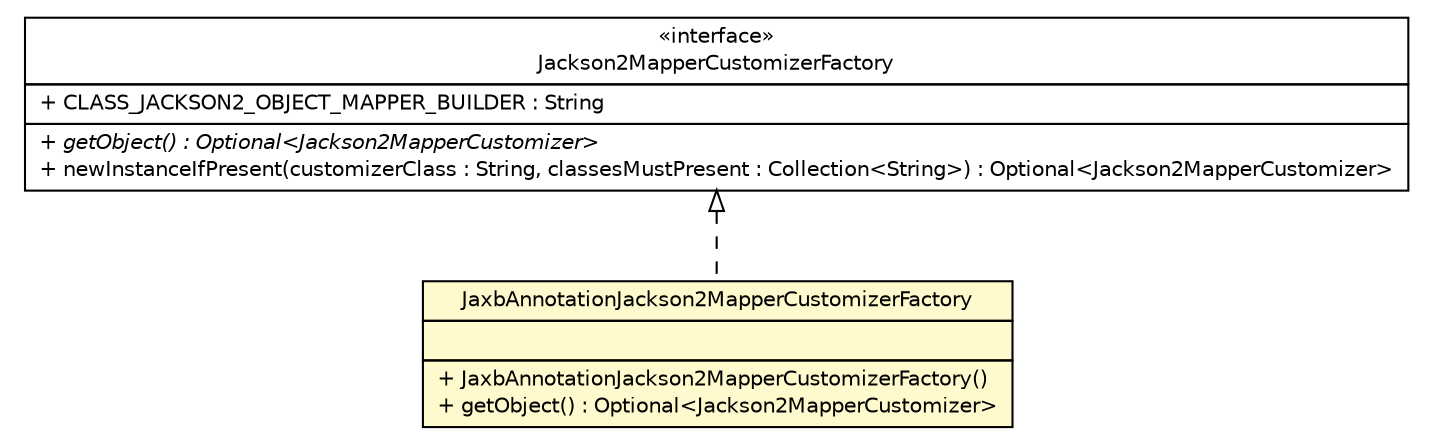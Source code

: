 #!/usr/local/bin/dot
#
# Class diagram 
# Generated by UMLGraph version R5_6-24-gf6e263 (http://www.umlgraph.org/)
#

digraph G {
	edge [fontname="Helvetica",fontsize=10,labelfontname="Helvetica",labelfontsize=10];
	node [fontname="Helvetica",fontsize=10,shape=plaintext];
	nodesep=0.25;
	ranksep=0.5;
	// top.infra.jackson2.JaxbAnnotationJackson2MapperCustomizerFactory
	c2138 [label=<<table title="top.infra.jackson2.JaxbAnnotationJackson2MapperCustomizerFactory" border="0" cellborder="1" cellspacing="0" cellpadding="2" port="p" bgcolor="lemonChiffon" href="./JaxbAnnotationJackson2MapperCustomizerFactory.html">
		<tr><td><table border="0" cellspacing="0" cellpadding="1">
<tr><td align="center" balign="center"> JaxbAnnotationJackson2MapperCustomizerFactory </td></tr>
		</table></td></tr>
		<tr><td><table border="0" cellspacing="0" cellpadding="1">
<tr><td align="left" balign="left">  </td></tr>
		</table></td></tr>
		<tr><td><table border="0" cellspacing="0" cellpadding="1">
<tr><td align="left" balign="left"> + JaxbAnnotationJackson2MapperCustomizerFactory() </td></tr>
<tr><td align="left" balign="left"> + getObject() : Optional&lt;Jackson2MapperCustomizer&gt; </td></tr>
		</table></td></tr>
		</table>>, URL="./JaxbAnnotationJackson2MapperCustomizerFactory.html", fontname="Helvetica", fontcolor="black", fontsize=10.0];
	// top.infra.jackson2.Jackson2MapperCustomizerFactory
	c2152 [label=<<table title="top.infra.jackson2.Jackson2MapperCustomizerFactory" border="0" cellborder="1" cellspacing="0" cellpadding="2" port="p" href="./Jackson2MapperCustomizerFactory.html">
		<tr><td><table border="0" cellspacing="0" cellpadding="1">
<tr><td align="center" balign="center"> &#171;interface&#187; </td></tr>
<tr><td align="center" balign="center"> Jackson2MapperCustomizerFactory </td></tr>
		</table></td></tr>
		<tr><td><table border="0" cellspacing="0" cellpadding="1">
<tr><td align="left" balign="left"> + CLASS_JACKSON2_OBJECT_MAPPER_BUILDER : String </td></tr>
		</table></td></tr>
		<tr><td><table border="0" cellspacing="0" cellpadding="1">
<tr><td align="left" balign="left"><font face="Helvetica-Oblique" point-size="10.0"> + getObject() : Optional&lt;Jackson2MapperCustomizer&gt; </font></td></tr>
<tr><td align="left" balign="left"> + newInstanceIfPresent(customizerClass : String, classesMustPresent : Collection&lt;String&gt;) : Optional&lt;Jackson2MapperCustomizer&gt; </td></tr>
		</table></td></tr>
		</table>>, URL="./Jackson2MapperCustomizerFactory.html", fontname="Helvetica", fontcolor="black", fontsize=10.0];
	//top.infra.jackson2.JaxbAnnotationJackson2MapperCustomizerFactory implements top.infra.jackson2.Jackson2MapperCustomizerFactory
	c2152:p -> c2138:p [dir=back,arrowtail=empty,style=dashed];
}

